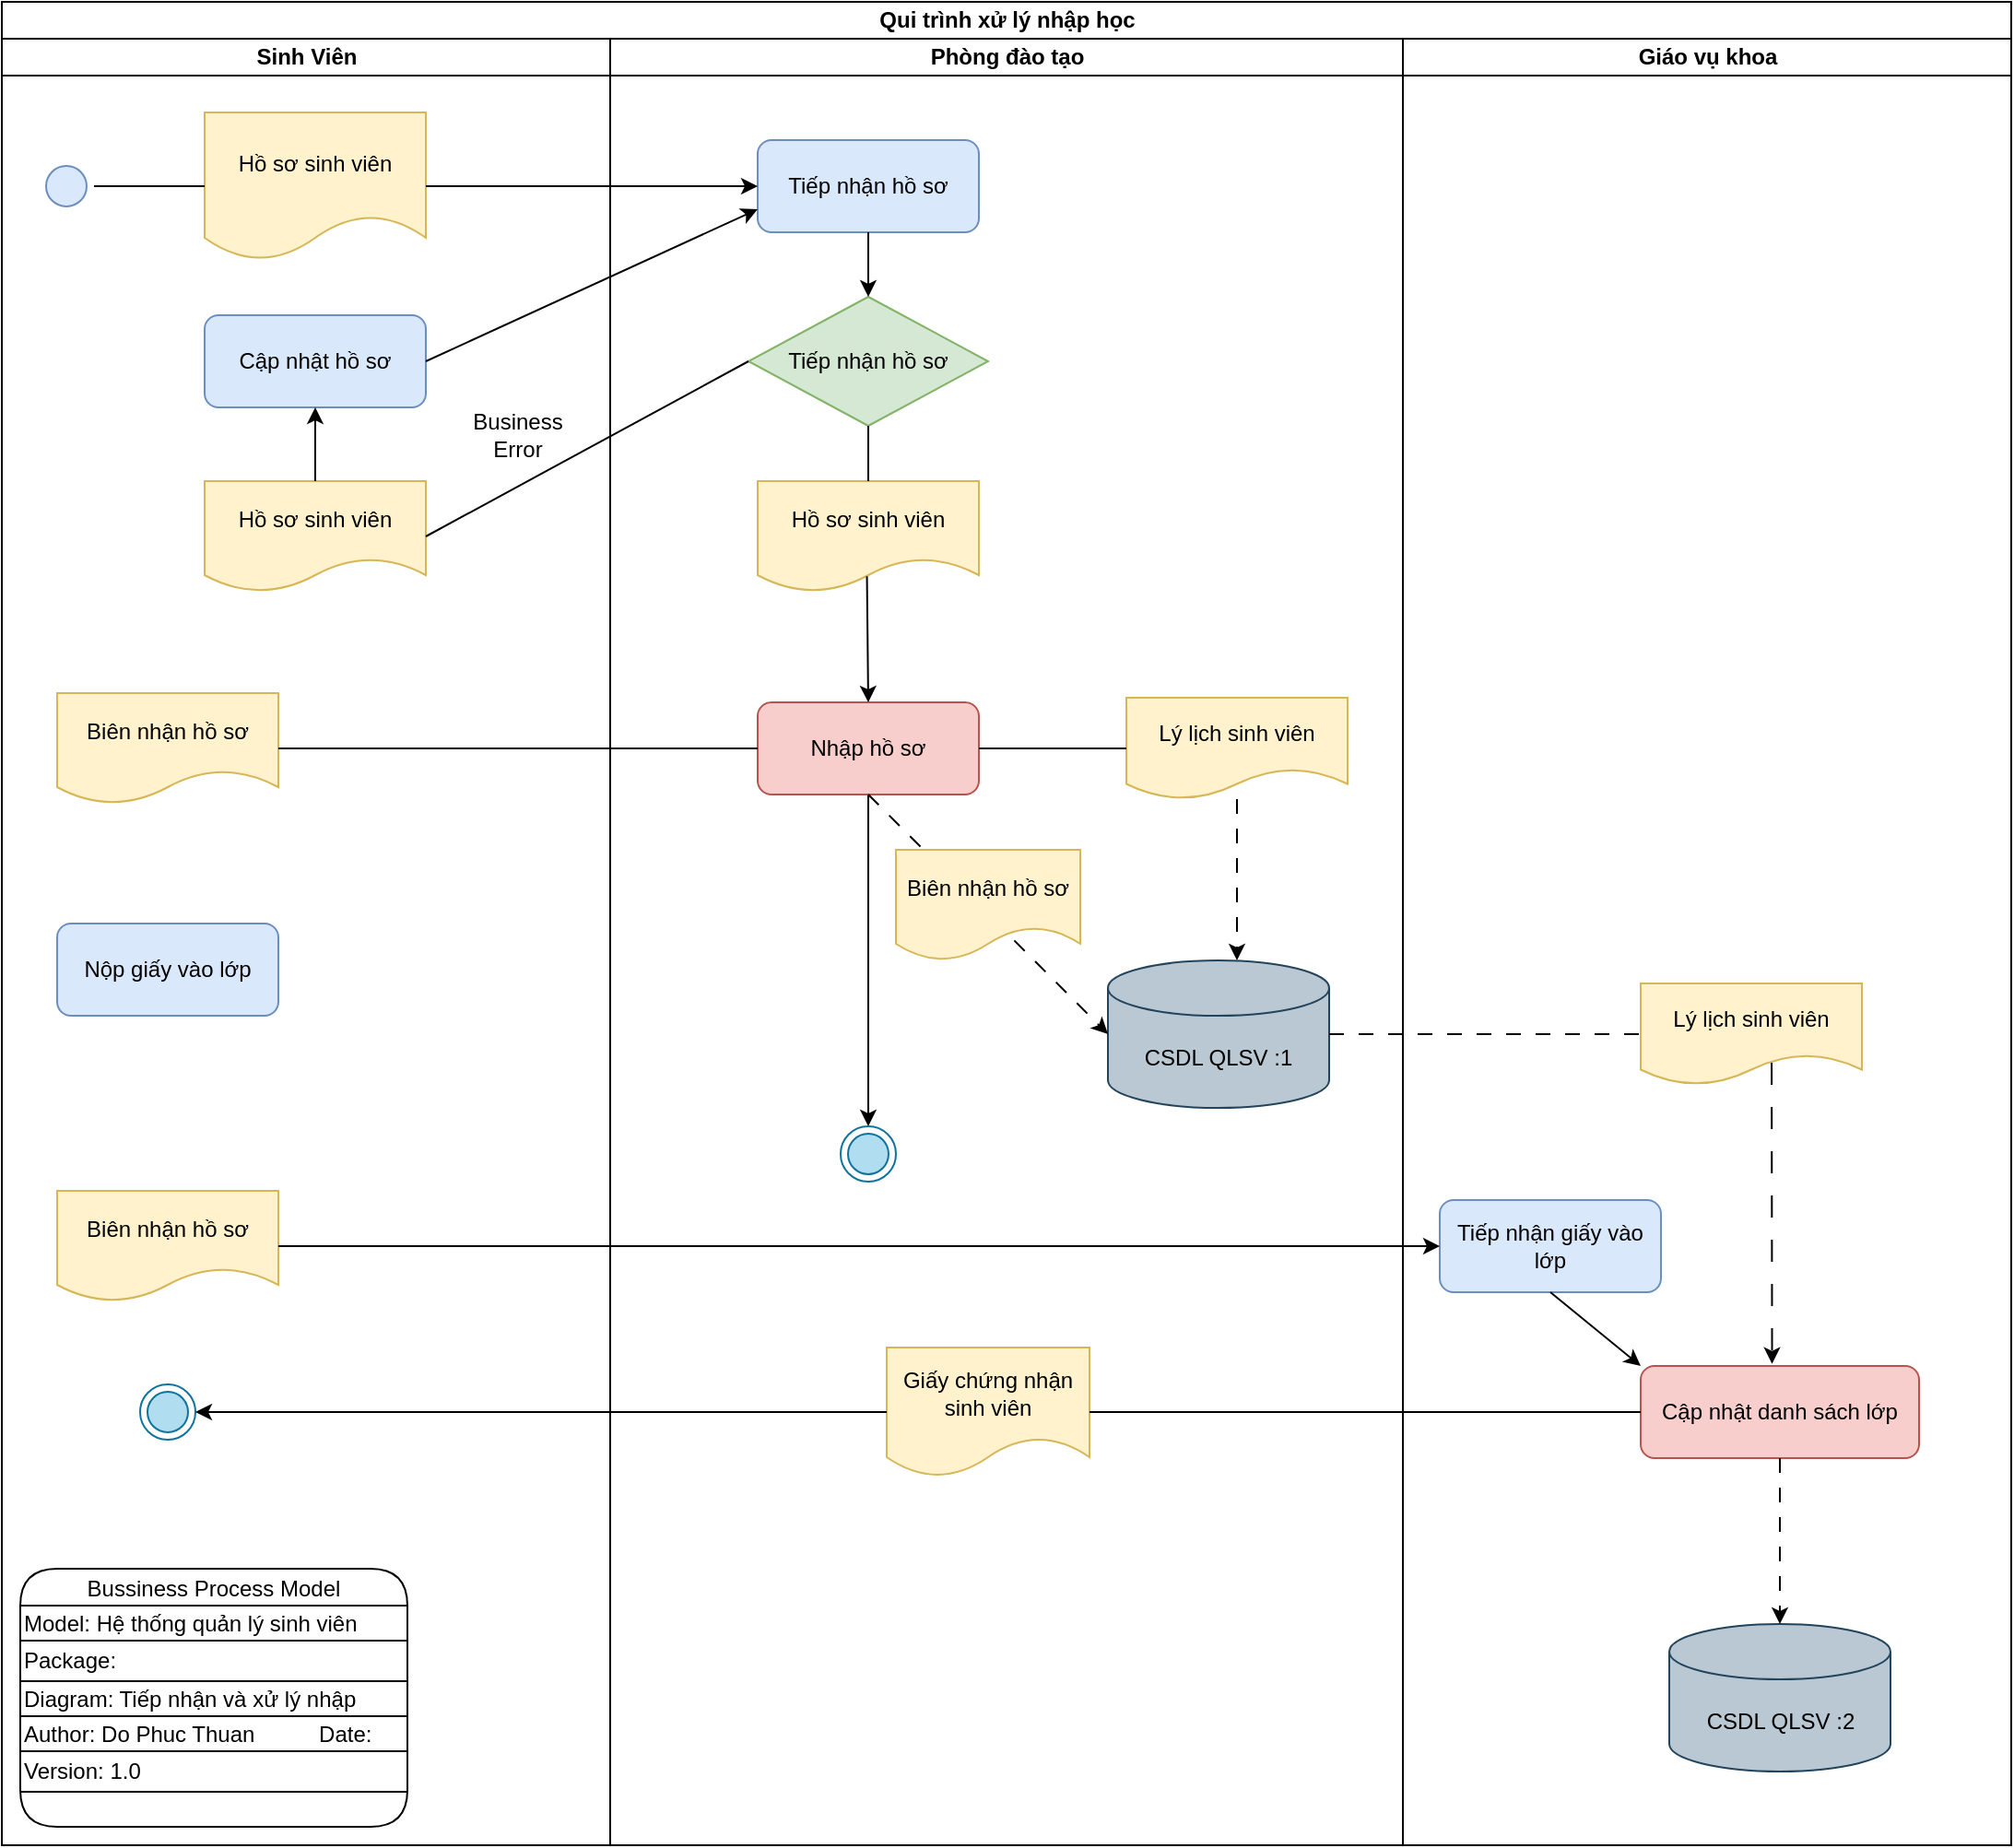 <mxfile version="26.2.7">
  <diagram id="07fea595-8f29-1299-0266-81d95cde20df" name="Page-1">
    <mxGraphModel dx="1835" dy="1767" grid="1" gridSize="10" guides="1" tooltips="1" connect="1" arrows="1" fold="1" page="1" pageScale="1" pageWidth="1169" pageHeight="827" background="#ffffff" math="0" shadow="0">
      <root>
        <mxCell id="0" />
        <mxCell id="1" parent="0" />
        <mxCell id="Be1LUev9KxpT6tyGAsN_-217" value="Qui trình xử lý nhập học" style="swimlane;childLayout=stackLayout;resizeParent=1;resizeParentMax=0;startSize=20;html=1;" parent="1" vertex="1">
          <mxGeometry x="280" y="-700" width="1090" height="1000" as="geometry">
            <mxRectangle x="260.0" y="-620" width="60" height="30" as="alternateBounds" />
          </mxGeometry>
        </mxCell>
        <mxCell id="Be1LUev9KxpT6tyGAsN_-218" value="Sinh Viên" style="swimlane;startSize=20;html=1;" parent="Be1LUev9KxpT6tyGAsN_-217" vertex="1">
          <mxGeometry y="20" width="330" height="980" as="geometry" />
        </mxCell>
        <mxCell id="Be1LUev9KxpT6tyGAsN_-221" value="" style="ellipse;html=1;shape=startState;fillColor=#dae8fc;strokeColor=#6c8ebf;" parent="Be1LUev9KxpT6tyGAsN_-218" vertex="1">
          <mxGeometry x="20" y="65" width="30" height="30" as="geometry" />
        </mxCell>
        <mxCell id="Be1LUev9KxpT6tyGAsN_-223" value="Hồ sơ sinh viên" style="shape=document;whiteSpace=wrap;html=1;boundedLbl=1;fillColor=#fff2cc;strokeColor=#d6b656;" parent="Be1LUev9KxpT6tyGAsN_-218" vertex="1">
          <mxGeometry x="110" y="40" width="120" height="80" as="geometry" />
        </mxCell>
        <mxCell id="Be1LUev9KxpT6tyGAsN_-224" value="" style="endArrow=none;html=1;rounded=0;exitX=1;exitY=0.5;exitDx=0;exitDy=0;entryX=0;entryY=0.5;entryDx=0;entryDy=0;" parent="Be1LUev9KxpT6tyGAsN_-218" source="Be1LUev9KxpT6tyGAsN_-221" target="Be1LUev9KxpT6tyGAsN_-223" edge="1">
          <mxGeometry width="50" height="50" relative="1" as="geometry">
            <mxPoint x="80" y="150" as="sourcePoint" />
            <mxPoint x="130" y="100" as="targetPoint" />
          </mxGeometry>
        </mxCell>
        <mxCell id="Be1LUev9KxpT6tyGAsN_-228" value="Cập nhật hồ sơ" style="rounded=1;whiteSpace=wrap;html=1;fillColor=#dae8fc;strokeColor=#6c8ebf;" parent="Be1LUev9KxpT6tyGAsN_-218" vertex="1">
          <mxGeometry x="110" y="150" width="120" height="50" as="geometry" />
        </mxCell>
        <mxCell id="Be1LUev9KxpT6tyGAsN_-229" value="Hồ sơ sinh viên" style="shape=document;whiteSpace=wrap;html=1;boundedLbl=1;fillColor=#fff2cc;strokeColor=#d6b656;" parent="Be1LUev9KxpT6tyGAsN_-218" vertex="1">
          <mxGeometry x="110" y="240" width="120" height="60" as="geometry" />
        </mxCell>
        <mxCell id="Be1LUev9KxpT6tyGAsN_-242" value="Biên nhận hồ sơ" style="shape=document;whiteSpace=wrap;html=1;boundedLbl=1;fillColor=#fff2cc;strokeColor=#d6b656;" parent="Be1LUev9KxpT6tyGAsN_-218" vertex="1">
          <mxGeometry x="30" y="355" width="120" height="60" as="geometry" />
        </mxCell>
        <mxCell id="Be1LUev9KxpT6tyGAsN_-243" value="Nộp giấy vào lớp" style="rounded=1;whiteSpace=wrap;html=1;fillColor=#dae8fc;strokeColor=#6c8ebf;" parent="Be1LUev9KxpT6tyGAsN_-218" vertex="1">
          <mxGeometry x="30" y="480" width="120" height="50" as="geometry" />
        </mxCell>
        <mxCell id="Be1LUev9KxpT6tyGAsN_-244" value="Biên nhận hồ sơ" style="shape=document;whiteSpace=wrap;html=1;boundedLbl=1;fillColor=#fff2cc;strokeColor=#d6b656;" parent="Be1LUev9KxpT6tyGAsN_-218" vertex="1">
          <mxGeometry x="30" y="625" width="120" height="60" as="geometry" />
        </mxCell>
        <mxCell id="Be1LUev9KxpT6tyGAsN_-245" value="" style="ellipse;html=1;shape=endState;fillColor=#b1ddf0;strokeColor=#10739e;" parent="Be1LUev9KxpT6tyGAsN_-218" vertex="1">
          <mxGeometry x="75" y="730" width="30" height="30" as="geometry" />
        </mxCell>
        <mxCell id="Be1LUev9KxpT6tyGAsN_-261" value="Bussiness Process Model" style="shape=table;startSize=20;container=1;collapsible=0;childLayout=tableLayout;rounded=1;swimlaneLine=1;perimeterSpacing=14;arcSize=50;" parent="Be1LUev9KxpT6tyGAsN_-218" vertex="1">
          <mxGeometry x="10" y="830" width="210" height="140" as="geometry" />
        </mxCell>
        <mxCell id="Be1LUev9KxpT6tyGAsN_-262" value="" style="shape=tableRow;horizontal=0;startSize=0;swimlaneHead=0;swimlaneBody=0;strokeColor=inherit;top=0;left=0;bottom=0;right=0;collapsible=0;dropTarget=0;fillColor=none;points=[[0,0.5],[1,0.5]];portConstraint=eastwest;" parent="Be1LUev9KxpT6tyGAsN_-261" vertex="1">
          <mxGeometry y="20" width="210" height="19" as="geometry" />
        </mxCell>
        <mxCell id="Be1LUev9KxpT6tyGAsN_-263" value="Model: Hệ thống quản lý sinh viên" style="shape=partialRectangle;html=1;whiteSpace=wrap;connectable=0;strokeColor=inherit;overflow=hidden;fillColor=none;top=0;left=0;bottom=0;right=0;pointerEvents=1;align=left;" parent="Be1LUev9KxpT6tyGAsN_-262" vertex="1">
          <mxGeometry width="210" height="19" as="geometry">
            <mxRectangle width="210" height="19" as="alternateBounds" />
          </mxGeometry>
        </mxCell>
        <mxCell id="Be1LUev9KxpT6tyGAsN_-264" value="" style="shape=tableRow;horizontal=0;startSize=0;swimlaneHead=0;swimlaneBody=0;strokeColor=inherit;top=0;left=0;bottom=0;right=0;collapsible=0;dropTarget=0;fillColor=none;points=[[0,0.5],[1,0.5]];portConstraint=eastwest;" parent="Be1LUev9KxpT6tyGAsN_-261" vertex="1">
          <mxGeometry y="39" width="210" height="22" as="geometry" />
        </mxCell>
        <mxCell id="Be1LUev9KxpT6tyGAsN_-265" value="Package:" style="shape=partialRectangle;html=1;whiteSpace=wrap;connectable=0;strokeColor=inherit;overflow=hidden;fillColor=none;top=0;left=0;bottom=0;right=0;pointerEvents=1;align=left;" parent="Be1LUev9KxpT6tyGAsN_-264" vertex="1">
          <mxGeometry width="210" height="22" as="geometry">
            <mxRectangle width="210" height="22" as="alternateBounds" />
          </mxGeometry>
        </mxCell>
        <mxCell id="Be1LUev9KxpT6tyGAsN_-266" value="" style="shape=tableRow;horizontal=0;startSize=0;swimlaneHead=0;swimlaneBody=0;strokeColor=inherit;top=0;left=0;bottom=0;right=0;collapsible=0;dropTarget=0;fillColor=none;points=[[0,0.5],[1,0.5]];portConstraint=eastwest;" parent="Be1LUev9KxpT6tyGAsN_-261" vertex="1">
          <mxGeometry y="61" width="210" height="19" as="geometry" />
        </mxCell>
        <mxCell id="Be1LUev9KxpT6tyGAsN_-267" value="Diagram: Tiếp nhận và xử lý nhập học&lt;span style=&quot;white-space: pre;&quot;&gt;&#x9;&lt;/span&gt;" style="shape=partialRectangle;html=1;whiteSpace=wrap;connectable=0;strokeColor=inherit;overflow=hidden;fillColor=none;top=0;left=0;bottom=0;right=0;pointerEvents=1;align=left;" parent="Be1LUev9KxpT6tyGAsN_-266" vertex="1">
          <mxGeometry width="210" height="19" as="geometry">
            <mxRectangle width="210" height="19" as="alternateBounds" />
          </mxGeometry>
        </mxCell>
        <mxCell id="Be1LUev9KxpT6tyGAsN_-268" value="" style="shape=tableRow;horizontal=0;startSize=0;swimlaneHead=0;swimlaneBody=0;strokeColor=inherit;top=0;left=0;bottom=0;right=0;collapsible=0;dropTarget=0;fillColor=none;points=[[0,0.5],[1,0.5]];portConstraint=eastwest;" parent="Be1LUev9KxpT6tyGAsN_-261" vertex="1">
          <mxGeometry y="80" width="210" height="19" as="geometry" />
        </mxCell>
        <mxCell id="Be1LUev9KxpT6tyGAsN_-269" value="Author: Do Phuc Thuan&amp;nbsp;&amp;nbsp;&lt;span style=&quot;white-space: pre;&quot;&gt;&#x9;&lt;/span&gt;Date: 21/2/2025" style="shape=partialRectangle;html=1;whiteSpace=wrap;connectable=0;strokeColor=inherit;overflow=hidden;fillColor=none;top=0;left=0;bottom=0;right=0;pointerEvents=1;align=left;" parent="Be1LUev9KxpT6tyGAsN_-268" vertex="1">
          <mxGeometry width="210" height="19" as="geometry">
            <mxRectangle width="210" height="19" as="alternateBounds" />
          </mxGeometry>
        </mxCell>
        <mxCell id="Be1LUev9KxpT6tyGAsN_-270" value="" style="shape=tableRow;horizontal=0;startSize=0;swimlaneHead=0;swimlaneBody=0;strokeColor=inherit;top=0;left=0;bottom=0;right=0;collapsible=0;dropTarget=0;fillColor=none;points=[[0,0.5],[1,0.5]];portConstraint=eastwest;" parent="Be1LUev9KxpT6tyGAsN_-261" vertex="1">
          <mxGeometry y="99" width="210" height="22" as="geometry" />
        </mxCell>
        <mxCell id="Be1LUev9KxpT6tyGAsN_-271" value="Version: 1.0" style="shape=partialRectangle;html=1;whiteSpace=wrap;connectable=0;strokeColor=inherit;overflow=hidden;fillColor=none;top=0;left=0;bottom=0;right=0;pointerEvents=1;align=left;" parent="Be1LUev9KxpT6tyGAsN_-270" vertex="1">
          <mxGeometry width="210" height="22" as="geometry">
            <mxRectangle width="210" height="22" as="alternateBounds" />
          </mxGeometry>
        </mxCell>
        <mxCell id="Be1LUev9KxpT6tyGAsN_-272" value="" style="shape=tableRow;horizontal=0;startSize=0;swimlaneHead=0;swimlaneBody=0;strokeColor=inherit;top=0;left=0;bottom=0;right=0;collapsible=0;dropTarget=0;fillColor=none;points=[[0,0.5],[1,0.5]];portConstraint=eastwest;" parent="Be1LUev9KxpT6tyGAsN_-261" vertex="1">
          <mxGeometry y="121" width="210" height="19" as="geometry" />
        </mxCell>
        <mxCell id="Be1LUev9KxpT6tyGAsN_-273" value="&amp;nbsp; &amp;nbsp; &amp;nbsp;" style="shape=partialRectangle;html=1;whiteSpace=wrap;connectable=0;strokeColor=inherit;overflow=hidden;fillColor=none;top=0;left=0;bottom=0;right=0;pointerEvents=1;align=left;" parent="Be1LUev9KxpT6tyGAsN_-272" vertex="1">
          <mxGeometry width="210" height="19" as="geometry">
            <mxRectangle width="210" height="19" as="alternateBounds" />
          </mxGeometry>
        </mxCell>
        <mxCell id="Be1LUev9KxpT6tyGAsN_-293" value="" style="endArrow=classic;html=1;rounded=0;exitX=0.5;exitY=0;exitDx=0;exitDy=0;entryX=0.5;entryY=1;entryDx=0;entryDy=0;" parent="Be1LUev9KxpT6tyGAsN_-218" source="Be1LUev9KxpT6tyGAsN_-229" target="Be1LUev9KxpT6tyGAsN_-228" edge="1">
          <mxGeometry width="50" height="50" relative="1" as="geometry">
            <mxPoint x="240" y="185" as="sourcePoint" />
            <mxPoint x="420" y="103" as="targetPoint" />
          </mxGeometry>
        </mxCell>
        <mxCell id="Be1LUev9KxpT6tyGAsN_-219" value="Phòng đào tạo" style="swimlane;startSize=20;html=1;" parent="Be1LUev9KxpT6tyGAsN_-217" vertex="1">
          <mxGeometry x="330" y="20" width="430" height="980" as="geometry" />
        </mxCell>
        <mxCell id="Be1LUev9KxpT6tyGAsN_-226" value="Tiếp nhận hồ sơ" style="rounded=1;whiteSpace=wrap;html=1;fillColor=#dae8fc;strokeColor=#6c8ebf;" parent="Be1LUev9KxpT6tyGAsN_-219" vertex="1">
          <mxGeometry x="80" y="55" width="120" height="50" as="geometry" />
        </mxCell>
        <mxCell id="Be1LUev9KxpT6tyGAsN_-227" value="Tiếp nhận hồ sơ" style="rhombus;whiteSpace=wrap;html=1;fillColor=#d5e8d4;strokeColor=#82b366;" parent="Be1LUev9KxpT6tyGAsN_-219" vertex="1">
          <mxGeometry x="75" y="140" width="130" height="70" as="geometry" />
        </mxCell>
        <mxCell id="Be1LUev9KxpT6tyGAsN_-230" value="Hồ sơ sinh viên" style="shape=document;whiteSpace=wrap;html=1;boundedLbl=1;fillColor=#fff2cc;strokeColor=#d6b656;" parent="Be1LUev9KxpT6tyGAsN_-219" vertex="1">
          <mxGeometry x="80" y="240" width="120" height="60" as="geometry" />
        </mxCell>
        <mxCell id="Be1LUev9KxpT6tyGAsN_-301" style="edgeStyle=orthogonalEdgeStyle;rounded=0;orthogonalLoop=1;jettySize=auto;html=1;entryX=0.5;entryY=0;entryDx=0;entryDy=0;" parent="Be1LUev9KxpT6tyGAsN_-219" source="Be1LUev9KxpT6tyGAsN_-237" target="Be1LUev9KxpT6tyGAsN_-241" edge="1">
          <mxGeometry relative="1" as="geometry" />
        </mxCell>
        <mxCell id="Be1LUev9KxpT6tyGAsN_-237" value="Nhập hồ sơ" style="rounded=1;whiteSpace=wrap;html=1;fillColor=#f8cecc;strokeColor=#b85450;" parent="Be1LUev9KxpT6tyGAsN_-219" vertex="1">
          <mxGeometry x="80" y="360" width="120" height="50" as="geometry" />
        </mxCell>
        <mxCell id="Be1LUev9KxpT6tyGAsN_-298" value="" style="edgeStyle=orthogonalEdgeStyle;rounded=0;orthogonalLoop=1;jettySize=auto;html=1;dashed=1;dashPattern=8 8;" parent="Be1LUev9KxpT6tyGAsN_-219" source="Be1LUev9KxpT6tyGAsN_-238" target="Be1LUev9KxpT6tyGAsN_-239" edge="1">
          <mxGeometry relative="1" as="geometry">
            <Array as="points">
              <mxPoint x="340" y="480" />
              <mxPoint x="340" y="480" />
            </Array>
          </mxGeometry>
        </mxCell>
        <mxCell id="Be1LUev9KxpT6tyGAsN_-238" value="Lý lịch sinh viên" style="shape=document;whiteSpace=wrap;html=1;boundedLbl=1;fillColor=#fff2cc;strokeColor=#d6b656;" parent="Be1LUev9KxpT6tyGAsN_-219" vertex="1">
          <mxGeometry x="280" y="357.5" width="120" height="55" as="geometry" />
        </mxCell>
        <mxCell id="Be1LUev9KxpT6tyGAsN_-239" value="CSDL QLSV :1" style="shape=cylinder3;whiteSpace=wrap;html=1;boundedLbl=1;backgroundOutline=1;size=15;fillColor=#bac8d3;strokeColor=#23445d;" parent="Be1LUev9KxpT6tyGAsN_-219" vertex="1">
          <mxGeometry x="270" y="500" width="120" height="80" as="geometry" />
        </mxCell>
        <mxCell id="Be1LUev9KxpT6tyGAsN_-241" value="" style="ellipse;html=1;shape=endState;fillColor=#b1ddf0;strokeColor=#10739e;" parent="Be1LUev9KxpT6tyGAsN_-219" vertex="1">
          <mxGeometry x="125" y="590" width="30" height="30" as="geometry" />
        </mxCell>
        <mxCell id="Be1LUev9KxpT6tyGAsN_-283" value="Giấy chứng nhận sinh viên" style="shape=document;whiteSpace=wrap;html=1;boundedLbl=1;fillColor=#fff2cc;strokeColor=#d6b656;" parent="Be1LUev9KxpT6tyGAsN_-219" vertex="1">
          <mxGeometry x="150" y="710" width="110" height="70" as="geometry" />
        </mxCell>
        <mxCell id="Be1LUev9KxpT6tyGAsN_-289" value="" style="endArrow=classic;html=1;rounded=0;exitX=0.5;exitY=1;exitDx=0;exitDy=0;entryX=0.5;entryY=0;entryDx=0;entryDy=0;" parent="Be1LUev9KxpT6tyGAsN_-219" source="Be1LUev9KxpT6tyGAsN_-226" target="Be1LUev9KxpT6tyGAsN_-227" edge="1">
          <mxGeometry width="50" height="50" relative="1" as="geometry">
            <mxPoint x="-90" y="90" as="sourcePoint" />
            <mxPoint x="90" y="90" as="targetPoint" />
          </mxGeometry>
        </mxCell>
        <mxCell id="Be1LUev9KxpT6tyGAsN_-294" value="" style="endArrow=none;html=1;rounded=0;entryX=0.5;entryY=0;entryDx=0;entryDy=0;exitX=0.5;exitY=1;exitDx=0;exitDy=0;" parent="Be1LUev9KxpT6tyGAsN_-219" source="Be1LUev9KxpT6tyGAsN_-227" target="Be1LUev9KxpT6tyGAsN_-230" edge="1">
          <mxGeometry width="50" height="50" relative="1" as="geometry">
            <mxPoint x="85" y="185" as="sourcePoint" />
            <mxPoint x="-90" y="280" as="targetPoint" />
          </mxGeometry>
        </mxCell>
        <mxCell id="Be1LUev9KxpT6tyGAsN_-295" value="" style="endArrow=classic;html=1;rounded=0;exitX=0.494;exitY=0.86;exitDx=0;exitDy=0;exitPerimeter=0;entryX=0.5;entryY=0;entryDx=0;entryDy=0;" parent="Be1LUev9KxpT6tyGAsN_-219" source="Be1LUev9KxpT6tyGAsN_-230" target="Be1LUev9KxpT6tyGAsN_-237" edge="1">
          <mxGeometry width="50" height="50" relative="1" as="geometry">
            <mxPoint x="-50" y="410" as="sourcePoint" />
            <mxPoint y="360" as="targetPoint" />
          </mxGeometry>
        </mxCell>
        <mxCell id="Be1LUev9KxpT6tyGAsN_-297" value="" style="endArrow=none;html=1;rounded=0;exitX=0;exitY=0.5;exitDx=0;exitDy=0;entryX=1;entryY=0.5;entryDx=0;entryDy=0;" parent="Be1LUev9KxpT6tyGAsN_-219" source="Be1LUev9KxpT6tyGAsN_-238" target="Be1LUev9KxpT6tyGAsN_-237" edge="1">
          <mxGeometry width="50" height="50" relative="1" as="geometry">
            <mxPoint x="-170" y="395" as="sourcePoint" />
            <mxPoint x="90" y="395" as="targetPoint" />
          </mxGeometry>
        </mxCell>
        <mxCell id="Be1LUev9KxpT6tyGAsN_-300" value="" style="endArrow=classic;html=1;rounded=0;exitX=0.5;exitY=1;exitDx=0;exitDy=0;entryX=0;entryY=0.5;entryDx=0;entryDy=0;entryPerimeter=0;dashed=1;dashPattern=8 8;" parent="Be1LUev9KxpT6tyGAsN_-219" source="Be1LUev9KxpT6tyGAsN_-237" target="Be1LUev9KxpT6tyGAsN_-239" edge="1">
          <mxGeometry width="50" height="50" relative="1" as="geometry">
            <mxPoint x="-50" y="510" as="sourcePoint" />
            <mxPoint y="460" as="targetPoint" />
          </mxGeometry>
        </mxCell>
        <mxCell id="Be1LUev9KxpT6tyGAsN_-240" value="Biên nhận hồ sơ" style="shape=document;whiteSpace=wrap;html=1;boundedLbl=1;fillColor=#fff2cc;strokeColor=#d6b656;" parent="Be1LUev9KxpT6tyGAsN_-219" vertex="1">
          <mxGeometry x="155" y="440" width="100" height="60" as="geometry" />
        </mxCell>
        <mxCell id="Be1LUev9KxpT6tyGAsN_-220" value="Giáo vụ khoa" style="swimlane;startSize=20;html=1;" parent="Be1LUev9KxpT6tyGAsN_-217" vertex="1">
          <mxGeometry x="760" y="20" width="330" height="980" as="geometry" />
        </mxCell>
        <mxCell id="Be1LUev9KxpT6tyGAsN_-284" value="Lý lịch sinh viên" style="shape=document;whiteSpace=wrap;html=1;boundedLbl=1;fillColor=#fff2cc;strokeColor=#d6b656;" parent="Be1LUev9KxpT6tyGAsN_-220" vertex="1">
          <mxGeometry x="129" y="512.5" width="120" height="55" as="geometry" />
        </mxCell>
        <mxCell id="Be1LUev9KxpT6tyGAsN_-285" value="Cập nhật danh sách lớp" style="rounded=1;whiteSpace=wrap;html=1;fillColor=#f8cecc;strokeColor=#b85450;" parent="Be1LUev9KxpT6tyGAsN_-220" vertex="1">
          <mxGeometry x="129" y="720" width="151" height="50" as="geometry" />
        </mxCell>
        <mxCell id="Be1LUev9KxpT6tyGAsN_-286" value="CSDL QLSV :2" style="shape=cylinder3;whiteSpace=wrap;html=1;boundedLbl=1;backgroundOutline=1;size=15;fillColor=#bac8d3;strokeColor=#23445d;" parent="Be1LUev9KxpT6tyGAsN_-220" vertex="1">
          <mxGeometry x="144.5" y="860" width="120" height="80" as="geometry" />
        </mxCell>
        <mxCell id="Be1LUev9KxpT6tyGAsN_-287" value="Tiếp nhận giấy vào lớp" style="rounded=1;whiteSpace=wrap;html=1;fillColor=#dae8fc;strokeColor=#6c8ebf;" parent="Be1LUev9KxpT6tyGAsN_-220" vertex="1">
          <mxGeometry x="20" y="630" width="120" height="50" as="geometry" />
        </mxCell>
        <mxCell id="Be1LUev9KxpT6tyGAsN_-304" value="" style="endArrow=classic;html=1;rounded=0;exitX=0.592;exitY=0.781;exitDx=0;exitDy=0;exitPerimeter=0;entryX=0.472;entryY=-0.023;entryDx=0;entryDy=0;entryPerimeter=0;dashed=1;dashPattern=12 12;" parent="Be1LUev9KxpT6tyGAsN_-220" source="Be1LUev9KxpT6tyGAsN_-284" target="Be1LUev9KxpT6tyGAsN_-285" edge="1">
          <mxGeometry width="50" height="50" relative="1" as="geometry">
            <mxPoint x="110" y="610" as="sourcePoint" />
            <mxPoint x="160" y="560" as="targetPoint" />
          </mxGeometry>
        </mxCell>
        <mxCell id="Be1LUev9KxpT6tyGAsN_-305" value="" style="endArrow=classic;html=1;rounded=0;exitX=0.5;exitY=1;exitDx=0;exitDy=0;entryX=0.5;entryY=0;entryDx=0;entryDy=0;entryPerimeter=0;dashed=1;dashPattern=8 8;" parent="Be1LUev9KxpT6tyGAsN_-220" source="Be1LUev9KxpT6tyGAsN_-285" target="Be1LUev9KxpT6tyGAsN_-286" edge="1">
          <mxGeometry width="50" height="50" relative="1" as="geometry">
            <mxPoint x="130" y="850" as="sourcePoint" />
            <mxPoint x="180" y="800" as="targetPoint" />
          </mxGeometry>
        </mxCell>
        <mxCell id="Be1LUev9KxpT6tyGAsN_-309" value="" style="endArrow=classic;html=1;rounded=0;exitX=0.5;exitY=1;exitDx=0;exitDy=0;entryX=0;entryY=0;entryDx=0;entryDy=0;" parent="Be1LUev9KxpT6tyGAsN_-220" source="Be1LUev9KxpT6tyGAsN_-287" target="Be1LUev9KxpT6tyGAsN_-285" edge="1">
          <mxGeometry width="50" height="50" relative="1" as="geometry">
            <mxPoint x="-140" y="640" as="sourcePoint" />
            <mxPoint x="-90" y="590" as="targetPoint" />
          </mxGeometry>
        </mxCell>
        <mxCell id="Be1LUev9KxpT6tyGAsN_-288" value="" style="endArrow=classic;html=1;rounded=0;exitX=1;exitY=0.5;exitDx=0;exitDy=0;entryX=0;entryY=0.5;entryDx=0;entryDy=0;" parent="Be1LUev9KxpT6tyGAsN_-217" source="Be1LUev9KxpT6tyGAsN_-223" target="Be1LUev9KxpT6tyGAsN_-226" edge="1">
          <mxGeometry width="50" height="50" relative="1" as="geometry">
            <mxPoint x="260" y="210" as="sourcePoint" />
            <mxPoint x="310" y="160" as="targetPoint" />
          </mxGeometry>
        </mxCell>
        <mxCell id="Be1LUev9KxpT6tyGAsN_-290" value="" style="endArrow=classic;html=1;rounded=0;exitX=1;exitY=0.5;exitDx=0;exitDy=0;entryX=0;entryY=0.75;entryDx=0;entryDy=0;" parent="Be1LUev9KxpT6tyGAsN_-217" source="Be1LUev9KxpT6tyGAsN_-228" target="Be1LUev9KxpT6tyGAsN_-226" edge="1">
          <mxGeometry width="50" height="50" relative="1" as="geometry">
            <mxPoint x="480" y="135" as="sourcePoint" />
            <mxPoint x="480" y="170" as="targetPoint" />
          </mxGeometry>
        </mxCell>
        <mxCell id="Be1LUev9KxpT6tyGAsN_-291" value="" style="endArrow=none;html=1;rounded=0;entryX=1;entryY=0.5;entryDx=0;entryDy=0;exitX=0;exitY=0.5;exitDx=0;exitDy=0;" parent="Be1LUev9KxpT6tyGAsN_-217" source="Be1LUev9KxpT6tyGAsN_-227" target="Be1LUev9KxpT6tyGAsN_-229" edge="1">
          <mxGeometry width="50" height="50" relative="1" as="geometry">
            <mxPoint x="400" y="200" as="sourcePoint" />
            <mxPoint x="120" y="110" as="targetPoint" />
          </mxGeometry>
        </mxCell>
        <mxCell id="Be1LUev9KxpT6tyGAsN_-296" value="" style="endArrow=none;html=1;rounded=0;exitX=1;exitY=0.5;exitDx=0;exitDy=0;entryX=0;entryY=0.5;entryDx=0;entryDy=0;" parent="Be1LUev9KxpT6tyGAsN_-217" source="Be1LUev9KxpT6tyGAsN_-242" target="Be1LUev9KxpT6tyGAsN_-237" edge="1">
          <mxGeometry width="50" height="50" relative="1" as="geometry">
            <mxPoint x="280" y="430" as="sourcePoint" />
            <mxPoint x="330" y="380" as="targetPoint" />
          </mxGeometry>
        </mxCell>
        <mxCell id="Be1LUev9KxpT6tyGAsN_-302" value="" style="endArrow=none;dashed=1;html=1;rounded=0;exitX=1;exitY=0.5;exitDx=0;exitDy=0;exitPerimeter=0;entryX=0;entryY=0.5;entryDx=0;entryDy=0;dashPattern=8 8;" parent="Be1LUev9KxpT6tyGAsN_-217" source="Be1LUev9KxpT6tyGAsN_-239" target="Be1LUev9KxpT6tyGAsN_-284" edge="1">
          <mxGeometry width="50" height="50" relative="1" as="geometry">
            <mxPoint x="770" y="580" as="sourcePoint" />
            <mxPoint x="820" y="530" as="targetPoint" />
          </mxGeometry>
        </mxCell>
        <mxCell id="Be1LUev9KxpT6tyGAsN_-306" value="" style="endArrow=none;html=1;rounded=0;entryX=0;entryY=0.5;entryDx=0;entryDy=0;exitX=1;exitY=0.5;exitDx=0;exitDy=0;" parent="Be1LUev9KxpT6tyGAsN_-217" source="Be1LUev9KxpT6tyGAsN_-283" target="Be1LUev9KxpT6tyGAsN_-285" edge="1">
          <mxGeometry width="50" height="50" relative="1" as="geometry">
            <mxPoint x="660" y="770" as="sourcePoint" />
            <mxPoint x="710" y="720" as="targetPoint" />
          </mxGeometry>
        </mxCell>
        <mxCell id="Be1LUev9KxpT6tyGAsN_-307" value="" style="endArrow=classic;html=1;rounded=0;exitX=0;exitY=0.5;exitDx=0;exitDy=0;entryX=1;entryY=0.5;entryDx=0;entryDy=0;" parent="Be1LUev9KxpT6tyGAsN_-217" source="Be1LUev9KxpT6tyGAsN_-283" target="Be1LUev9KxpT6tyGAsN_-245" edge="1">
          <mxGeometry width="50" height="50" relative="1" as="geometry">
            <mxPoint x="310" y="820" as="sourcePoint" />
            <mxPoint x="360" y="770" as="targetPoint" />
          </mxGeometry>
        </mxCell>
        <mxCell id="Be1LUev9KxpT6tyGAsN_-308" value="" style="endArrow=classic;html=1;rounded=0;exitX=1;exitY=0.5;exitDx=0;exitDy=0;entryX=0;entryY=0.5;entryDx=0;entryDy=0;" parent="Be1LUev9KxpT6tyGAsN_-217" source="Be1LUev9KxpT6tyGAsN_-244" target="Be1LUev9KxpT6tyGAsN_-287" edge="1">
          <mxGeometry width="50" height="50" relative="1" as="geometry">
            <mxPoint x="250" y="510" as="sourcePoint" />
            <mxPoint x="300" y="460" as="targetPoint" />
          </mxGeometry>
        </mxCell>
        <mxCell id="Be1LUev9KxpT6tyGAsN_-292" value="Business Error" style="text;html=1;align=center;verticalAlign=middle;whiteSpace=wrap;rounded=0;" parent="1" vertex="1">
          <mxGeometry x="530" y="-480" width="60" height="30" as="geometry" />
        </mxCell>
      </root>
    </mxGraphModel>
  </diagram>
</mxfile>
